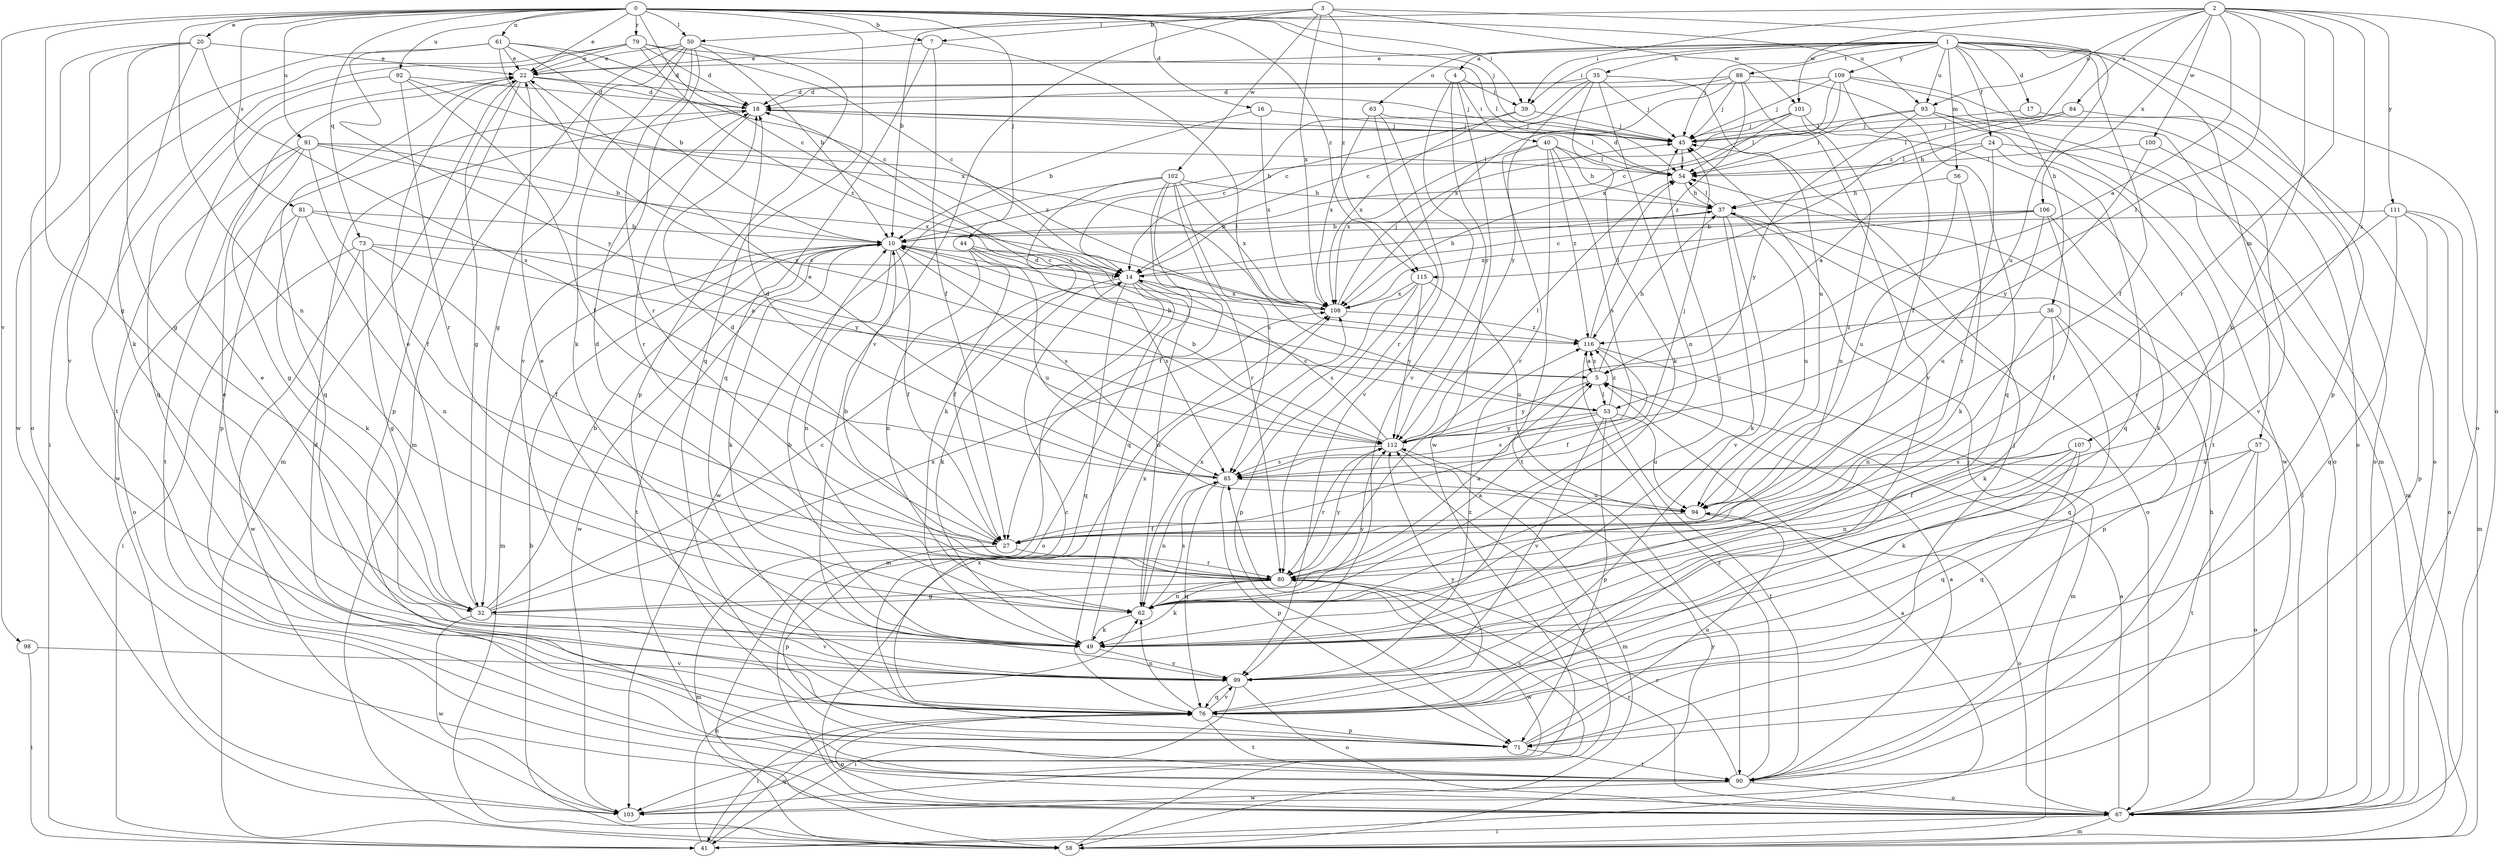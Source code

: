 strict digraph  {
0;
1;
2;
3;
4;
5;
7;
10;
14;
16;
17;
18;
20;
22;
24;
27;
32;
35;
36;
37;
39;
40;
41;
44;
45;
49;
50;
53;
54;
56;
57;
58;
61;
62;
63;
67;
71;
73;
76;
79;
80;
81;
84;
85;
88;
90;
91;
92;
93;
94;
98;
99;
100;
101;
102;
103;
106;
107;
108;
109;
111;
112;
115;
116;
0 -> 7  [label=b];
0 -> 14  [label=c];
0 -> 16  [label=d];
0 -> 20  [label=e];
0 -> 22  [label=e];
0 -> 32  [label=g];
0 -> 39  [label=i];
0 -> 44  [label=j];
0 -> 45  [label=j];
0 -> 50  [label=l];
0 -> 61  [label=n];
0 -> 62  [label=n];
0 -> 73  [label=q];
0 -> 76  [label=q];
0 -> 79  [label=r];
0 -> 81  [label=s];
0 -> 91  [label=u];
0 -> 92  [label=u];
0 -> 93  [label=u];
0 -> 98  [label=v];
0 -> 115  [label=z];
1 -> 4  [label=a];
1 -> 17  [label=d];
1 -> 22  [label=e];
1 -> 24  [label=f];
1 -> 27  [label=f];
1 -> 35  [label=h];
1 -> 36  [label=h];
1 -> 39  [label=i];
1 -> 45  [label=j];
1 -> 56  [label=m];
1 -> 57  [label=m];
1 -> 63  [label=o];
1 -> 67  [label=o];
1 -> 71  [label=p];
1 -> 88  [label=t];
1 -> 93  [label=u];
1 -> 109  [label=y];
1 -> 115  [label=z];
2 -> 5  [label=a];
2 -> 39  [label=i];
2 -> 49  [label=k];
2 -> 50  [label=l];
2 -> 53  [label=l];
2 -> 67  [label=o];
2 -> 80  [label=r];
2 -> 84  [label=s];
2 -> 93  [label=u];
2 -> 100  [label=w];
2 -> 101  [label=w];
2 -> 106  [label=x];
2 -> 107  [label=x];
2 -> 111  [label=y];
3 -> 7  [label=b];
3 -> 10  [label=b];
3 -> 94  [label=u];
3 -> 99  [label=v];
3 -> 101  [label=w];
3 -> 102  [label=w];
3 -> 108  [label=x];
3 -> 115  [label=z];
4 -> 39  [label=i];
4 -> 40  [label=i];
4 -> 99  [label=v];
4 -> 103  [label=w];
4 -> 112  [label=y];
5 -> 10  [label=b];
5 -> 37  [label=h];
5 -> 53  [label=l];
5 -> 112  [label=y];
5 -> 116  [label=z];
7 -> 22  [label=e];
7 -> 27  [label=f];
7 -> 53  [label=l];
7 -> 76  [label=q];
10 -> 14  [label=c];
10 -> 27  [label=f];
10 -> 49  [label=k];
10 -> 58  [label=m];
10 -> 62  [label=n];
10 -> 85  [label=s];
10 -> 90  [label=t];
10 -> 103  [label=w];
14 -> 37  [label=h];
14 -> 49  [label=k];
14 -> 58  [label=m];
14 -> 62  [label=n];
14 -> 67  [label=o];
14 -> 76  [label=q];
14 -> 108  [label=x];
16 -> 10  [label=b];
16 -> 45  [label=j];
16 -> 108  [label=x];
17 -> 45  [label=j];
17 -> 67  [label=o];
18 -> 45  [label=j];
18 -> 54  [label=l];
18 -> 71  [label=p];
18 -> 80  [label=r];
20 -> 22  [label=e];
20 -> 32  [label=g];
20 -> 49  [label=k];
20 -> 67  [label=o];
20 -> 85  [label=s];
20 -> 99  [label=v];
22 -> 18  [label=d];
22 -> 32  [label=g];
22 -> 45  [label=j];
22 -> 58  [label=m];
22 -> 71  [label=p];
22 -> 76  [label=q];
22 -> 112  [label=y];
24 -> 5  [label=a];
24 -> 54  [label=l];
24 -> 58  [label=m];
24 -> 76  [label=q];
24 -> 80  [label=r];
27 -> 18  [label=d];
27 -> 58  [label=m];
27 -> 71  [label=p];
27 -> 80  [label=r];
32 -> 10  [label=b];
32 -> 14  [label=c];
32 -> 22  [label=e];
32 -> 99  [label=v];
32 -> 103  [label=w];
32 -> 108  [label=x];
32 -> 112  [label=y];
35 -> 14  [label=c];
35 -> 18  [label=d];
35 -> 45  [label=j];
35 -> 49  [label=k];
35 -> 62  [label=n];
35 -> 94  [label=u];
35 -> 112  [label=y];
36 -> 49  [label=k];
36 -> 62  [label=n];
36 -> 71  [label=p];
36 -> 76  [label=q];
36 -> 116  [label=z];
37 -> 10  [label=b];
37 -> 49  [label=k];
37 -> 54  [label=l];
37 -> 67  [label=o];
37 -> 94  [label=u];
37 -> 99  [label=v];
39 -> 14  [label=c];
39 -> 45  [label=j];
39 -> 108  [label=x];
40 -> 37  [label=h];
40 -> 54  [label=l];
40 -> 80  [label=r];
40 -> 85  [label=s];
40 -> 90  [label=t];
40 -> 108  [label=x];
40 -> 116  [label=z];
41 -> 5  [label=a];
41 -> 62  [label=n];
41 -> 76  [label=q];
44 -> 14  [label=c];
44 -> 27  [label=f];
44 -> 62  [label=n];
44 -> 85  [label=s];
44 -> 94  [label=u];
45 -> 54  [label=l];
49 -> 10  [label=b];
49 -> 22  [label=e];
49 -> 99  [label=v];
49 -> 108  [label=x];
50 -> 10  [label=b];
50 -> 22  [label=e];
50 -> 32  [label=g];
50 -> 49  [label=k];
50 -> 58  [label=m];
50 -> 71  [label=p];
50 -> 80  [label=r];
50 -> 99  [label=v];
53 -> 18  [label=d];
53 -> 71  [label=p];
53 -> 85  [label=s];
53 -> 90  [label=t];
53 -> 94  [label=u];
53 -> 99  [label=v];
53 -> 112  [label=y];
53 -> 116  [label=z];
54 -> 18  [label=d];
54 -> 37  [label=h];
56 -> 37  [label=h];
56 -> 49  [label=k];
56 -> 94  [label=u];
57 -> 67  [label=o];
57 -> 76  [label=q];
57 -> 85  [label=s];
57 -> 90  [label=t];
58 -> 10  [label=b];
58 -> 85  [label=s];
58 -> 112  [label=y];
61 -> 10  [label=b];
61 -> 14  [label=c];
61 -> 18  [label=d];
61 -> 22  [label=e];
61 -> 103  [label=w];
61 -> 108  [label=x];
61 -> 112  [label=y];
62 -> 5  [label=a];
62 -> 45  [label=j];
62 -> 49  [label=k];
62 -> 85  [label=s];
62 -> 108  [label=x];
63 -> 45  [label=j];
63 -> 80  [label=r];
63 -> 99  [label=v];
63 -> 108  [label=x];
67 -> 5  [label=a];
67 -> 37  [label=h];
67 -> 41  [label=i];
67 -> 54  [label=l];
67 -> 58  [label=m];
67 -> 80  [label=r];
67 -> 108  [label=x];
71 -> 14  [label=c];
71 -> 45  [label=j];
71 -> 90  [label=t];
71 -> 94  [label=u];
73 -> 5  [label=a];
73 -> 14  [label=c];
73 -> 27  [label=f];
73 -> 32  [label=g];
73 -> 41  [label=i];
73 -> 103  [label=w];
76 -> 22  [label=e];
76 -> 41  [label=i];
76 -> 62  [label=n];
76 -> 67  [label=o];
76 -> 71  [label=p];
76 -> 90  [label=t];
76 -> 99  [label=v];
76 -> 112  [label=y];
79 -> 14  [label=c];
79 -> 18  [label=d];
79 -> 22  [label=e];
79 -> 41  [label=i];
79 -> 54  [label=l];
79 -> 90  [label=t];
79 -> 116  [label=z];
80 -> 5  [label=a];
80 -> 10  [label=b];
80 -> 18  [label=d];
80 -> 32  [label=g];
80 -> 49  [label=k];
80 -> 62  [label=n];
80 -> 103  [label=w];
80 -> 112  [label=y];
81 -> 10  [label=b];
81 -> 49  [label=k];
81 -> 62  [label=n];
81 -> 67  [label=o];
81 -> 112  [label=y];
84 -> 37  [label=h];
84 -> 45  [label=j];
84 -> 54  [label=l];
84 -> 67  [label=o];
85 -> 18  [label=d];
85 -> 22  [label=e];
85 -> 45  [label=j];
85 -> 62  [label=n];
85 -> 71  [label=p];
85 -> 76  [label=q];
85 -> 94  [label=u];
88 -> 14  [label=c];
88 -> 18  [label=d];
88 -> 45  [label=j];
88 -> 76  [label=q];
88 -> 99  [label=v];
88 -> 108  [label=x];
88 -> 116  [label=z];
90 -> 5  [label=a];
90 -> 18  [label=d];
90 -> 45  [label=j];
90 -> 67  [label=o];
90 -> 80  [label=r];
90 -> 103  [label=w];
90 -> 116  [label=z];
91 -> 10  [label=b];
91 -> 27  [label=f];
91 -> 32  [label=g];
91 -> 54  [label=l];
91 -> 90  [label=t];
91 -> 103  [label=w];
91 -> 108  [label=x];
92 -> 18  [label=d];
92 -> 27  [label=f];
92 -> 76  [label=q];
92 -> 80  [label=r];
92 -> 116  [label=z];
93 -> 45  [label=j];
93 -> 54  [label=l];
93 -> 67  [label=o];
93 -> 90  [label=t];
93 -> 103  [label=w];
93 -> 112  [label=y];
94 -> 27  [label=f];
94 -> 67  [label=o];
98 -> 41  [label=i];
98 -> 99  [label=v];
99 -> 22  [label=e];
99 -> 41  [label=i];
99 -> 67  [label=o];
99 -> 76  [label=q];
99 -> 116  [label=z];
100 -> 54  [label=l];
100 -> 99  [label=v];
100 -> 112  [label=y];
101 -> 10  [label=b];
101 -> 45  [label=j];
101 -> 54  [label=l];
101 -> 62  [label=n];
101 -> 90  [label=t];
102 -> 27  [label=f];
102 -> 37  [label=h];
102 -> 49  [label=k];
102 -> 76  [label=q];
102 -> 80  [label=r];
102 -> 85  [label=s];
102 -> 103  [label=w];
102 -> 108  [label=x];
103 -> 112  [label=y];
106 -> 10  [label=b];
106 -> 14  [label=c];
106 -> 27  [label=f];
106 -> 49  [label=k];
106 -> 94  [label=u];
106 -> 108  [label=x];
107 -> 27  [label=f];
107 -> 49  [label=k];
107 -> 62  [label=n];
107 -> 76  [label=q];
107 -> 85  [label=s];
108 -> 10  [label=b];
108 -> 45  [label=j];
108 -> 116  [label=z];
109 -> 14  [label=c];
109 -> 18  [label=d];
109 -> 27  [label=f];
109 -> 45  [label=j];
109 -> 58  [label=m];
109 -> 67  [label=o];
109 -> 108  [label=x];
111 -> 10  [label=b];
111 -> 58  [label=m];
111 -> 67  [label=o];
111 -> 71  [label=p];
111 -> 76  [label=q];
111 -> 80  [label=r];
112 -> 10  [label=b];
112 -> 14  [label=c];
112 -> 54  [label=l];
112 -> 58  [label=m];
112 -> 80  [label=r];
112 -> 85  [label=s];
115 -> 71  [label=p];
115 -> 85  [label=s];
115 -> 94  [label=u];
115 -> 108  [label=x];
115 -> 112  [label=y];
116 -> 5  [label=a];
116 -> 27  [label=f];
116 -> 54  [label=l];
116 -> 58  [label=m];
}
